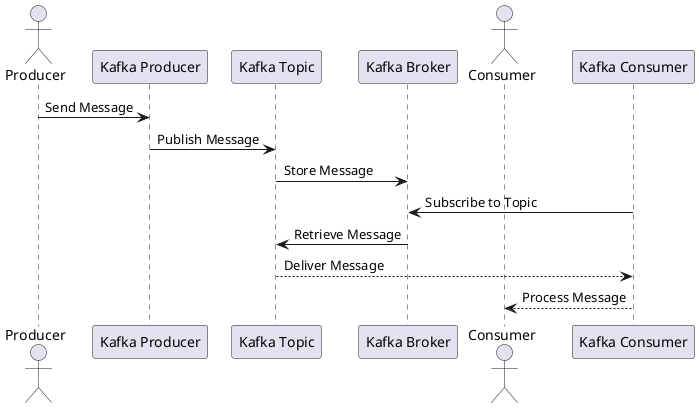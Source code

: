 @startuml KafkaSequenceDiagram

actor Producer
participant KafkaProducer as "Kafka Producer"
participant KafkaTopic as "Kafka Topic"
participant KafkaBroker as "Kafka Broker"
actor Consumer
participant KafkaConsumer as "Kafka Consumer"

Producer -> KafkaProducer: Send Message
KafkaProducer -> KafkaTopic: Publish Message
KafkaTopic -> KafkaBroker: Store Message
KafkaConsumer -> KafkaBroker: Subscribe to Topic
KafkaBroker -> KafkaTopic: Retrieve Message
KafkaTopic --> KafkaConsumer: Deliver Message
KafkaConsumer --> Consumer: Process Message

@enduml
